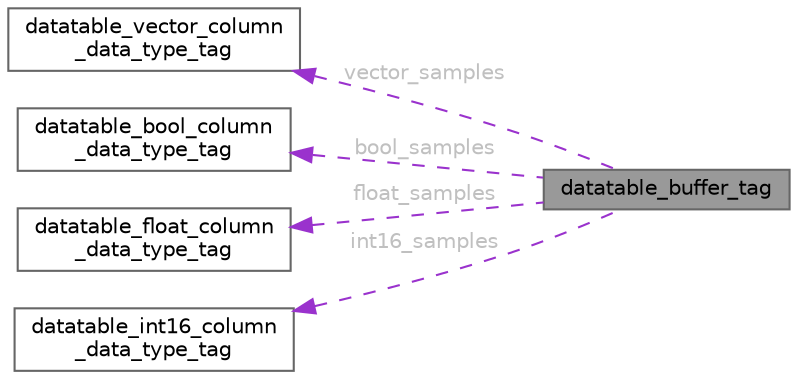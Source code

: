 digraph "datatable_buffer_tag"
{
 // LATEX_PDF_SIZE
  bgcolor="transparent";
  edge [fontname=Helvetica,fontsize=10,labelfontname=Helvetica,labelfontsize=10];
  node [fontname=Helvetica,fontsize=10,shape=box,height=0.2,width=0.4];
  rankdir="LR";
  Node1 [id="Node000001",label="datatable_buffer_tag",height=0.2,width=0.4,color="gray40", fillcolor="grey60", style="filled", fontcolor="black",tooltip="Data-table buffer union structure."];
  Node2 -> Node1 [id="edge1_Node000001_Node000002",dir="back",color="darkorchid3",style="dashed",tooltip=" ",label=" vector_samples",fontcolor="grey" ];
  Node2 [id="Node000002",label="datatable_vector_column\l_data_type_tag",height=0.2,width=0.4,color="gray40", fillcolor="white", style="filled",URL="$structdatatable__vector__column__data__type__tag.html",tooltip="Data-table vector data-type column structure."];
  Node3 -> Node1 [id="edge2_Node000001_Node000003",dir="back",color="darkorchid3",style="dashed",tooltip=" ",label=" bool_samples",fontcolor="grey" ];
  Node3 [id="Node000003",label="datatable_bool_column\l_data_type_tag",height=0.2,width=0.4,color="gray40", fillcolor="white", style="filled",URL="$structdatatable__bool__column__data__type__tag.html",tooltip="Data-table bool data-type column structure."];
  Node4 -> Node1 [id="edge3_Node000001_Node000004",dir="back",color="darkorchid3",style="dashed",tooltip=" ",label=" float_samples",fontcolor="grey" ];
  Node4 [id="Node000004",label="datatable_float_column\l_data_type_tag",height=0.2,width=0.4,color="gray40", fillcolor="white", style="filled",URL="$structdatatable__float__column__data__type__tag.html",tooltip="Data-table float data-type column structure."];
  Node5 -> Node1 [id="edge4_Node000001_Node000005",dir="back",color="darkorchid3",style="dashed",tooltip=" ",label=" int16_samples",fontcolor="grey" ];
  Node5 [id="Node000005",label="datatable_int16_column\l_data_type_tag",height=0.2,width=0.4,color="gray40", fillcolor="white", style="filled",URL="$structdatatable__int16__column__data__type__tag.html",tooltip="Data-table int16 data-type column structure."];
}
